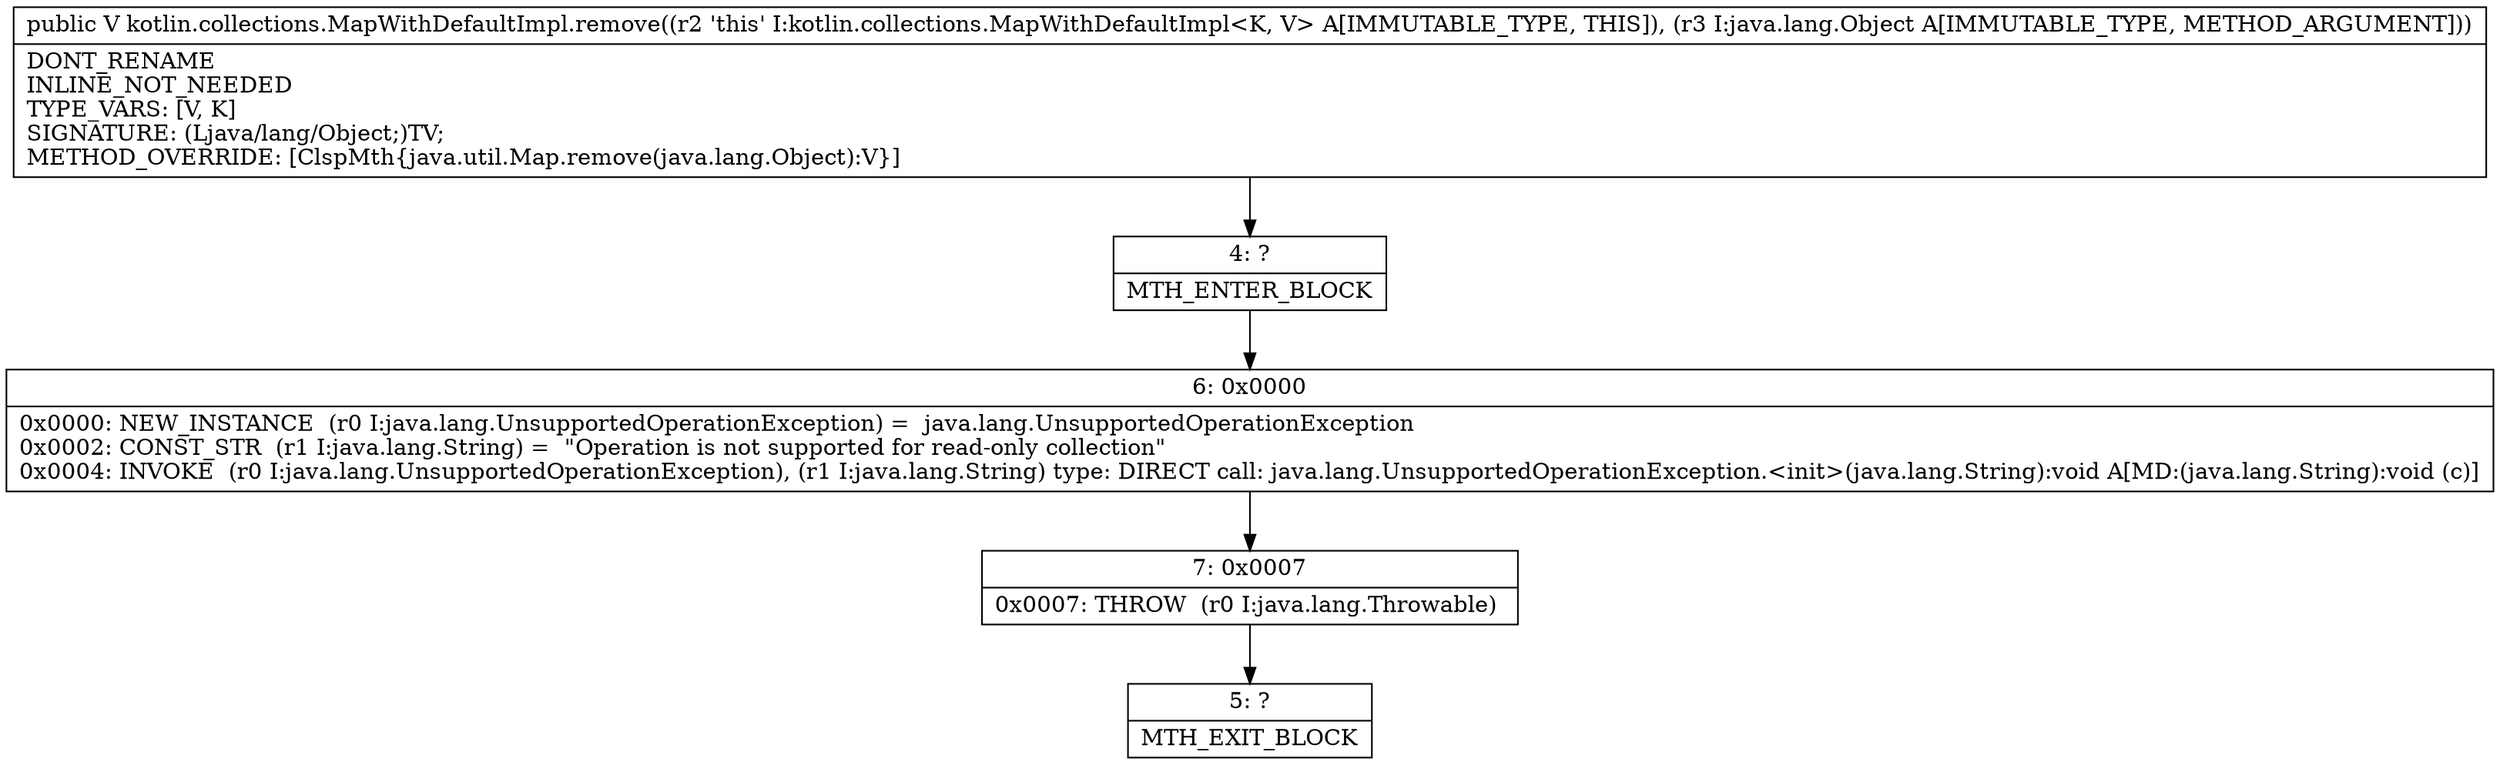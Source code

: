 digraph "CFG forkotlin.collections.MapWithDefaultImpl.remove(Ljava\/lang\/Object;)Ljava\/lang\/Object;" {
Node_4 [shape=record,label="{4\:\ ?|MTH_ENTER_BLOCK\l}"];
Node_6 [shape=record,label="{6\:\ 0x0000|0x0000: NEW_INSTANCE  (r0 I:java.lang.UnsupportedOperationException) =  java.lang.UnsupportedOperationException \l0x0002: CONST_STR  (r1 I:java.lang.String) =  \"Operation is not supported for read\-only collection\" \l0x0004: INVOKE  (r0 I:java.lang.UnsupportedOperationException), (r1 I:java.lang.String) type: DIRECT call: java.lang.UnsupportedOperationException.\<init\>(java.lang.String):void A[MD:(java.lang.String):void (c)]\l}"];
Node_7 [shape=record,label="{7\:\ 0x0007|0x0007: THROW  (r0 I:java.lang.Throwable) \l}"];
Node_5 [shape=record,label="{5\:\ ?|MTH_EXIT_BLOCK\l}"];
MethodNode[shape=record,label="{public V kotlin.collections.MapWithDefaultImpl.remove((r2 'this' I:kotlin.collections.MapWithDefaultImpl\<K, V\> A[IMMUTABLE_TYPE, THIS]), (r3 I:java.lang.Object A[IMMUTABLE_TYPE, METHOD_ARGUMENT]))  | DONT_RENAME\lINLINE_NOT_NEEDED\lTYPE_VARS: [V, K]\lSIGNATURE: (Ljava\/lang\/Object;)TV;\lMETHOD_OVERRIDE: [ClspMth\{java.util.Map.remove(java.lang.Object):V\}]\l}"];
MethodNode -> Node_4;Node_4 -> Node_6;
Node_6 -> Node_7;
Node_7 -> Node_5;
}

